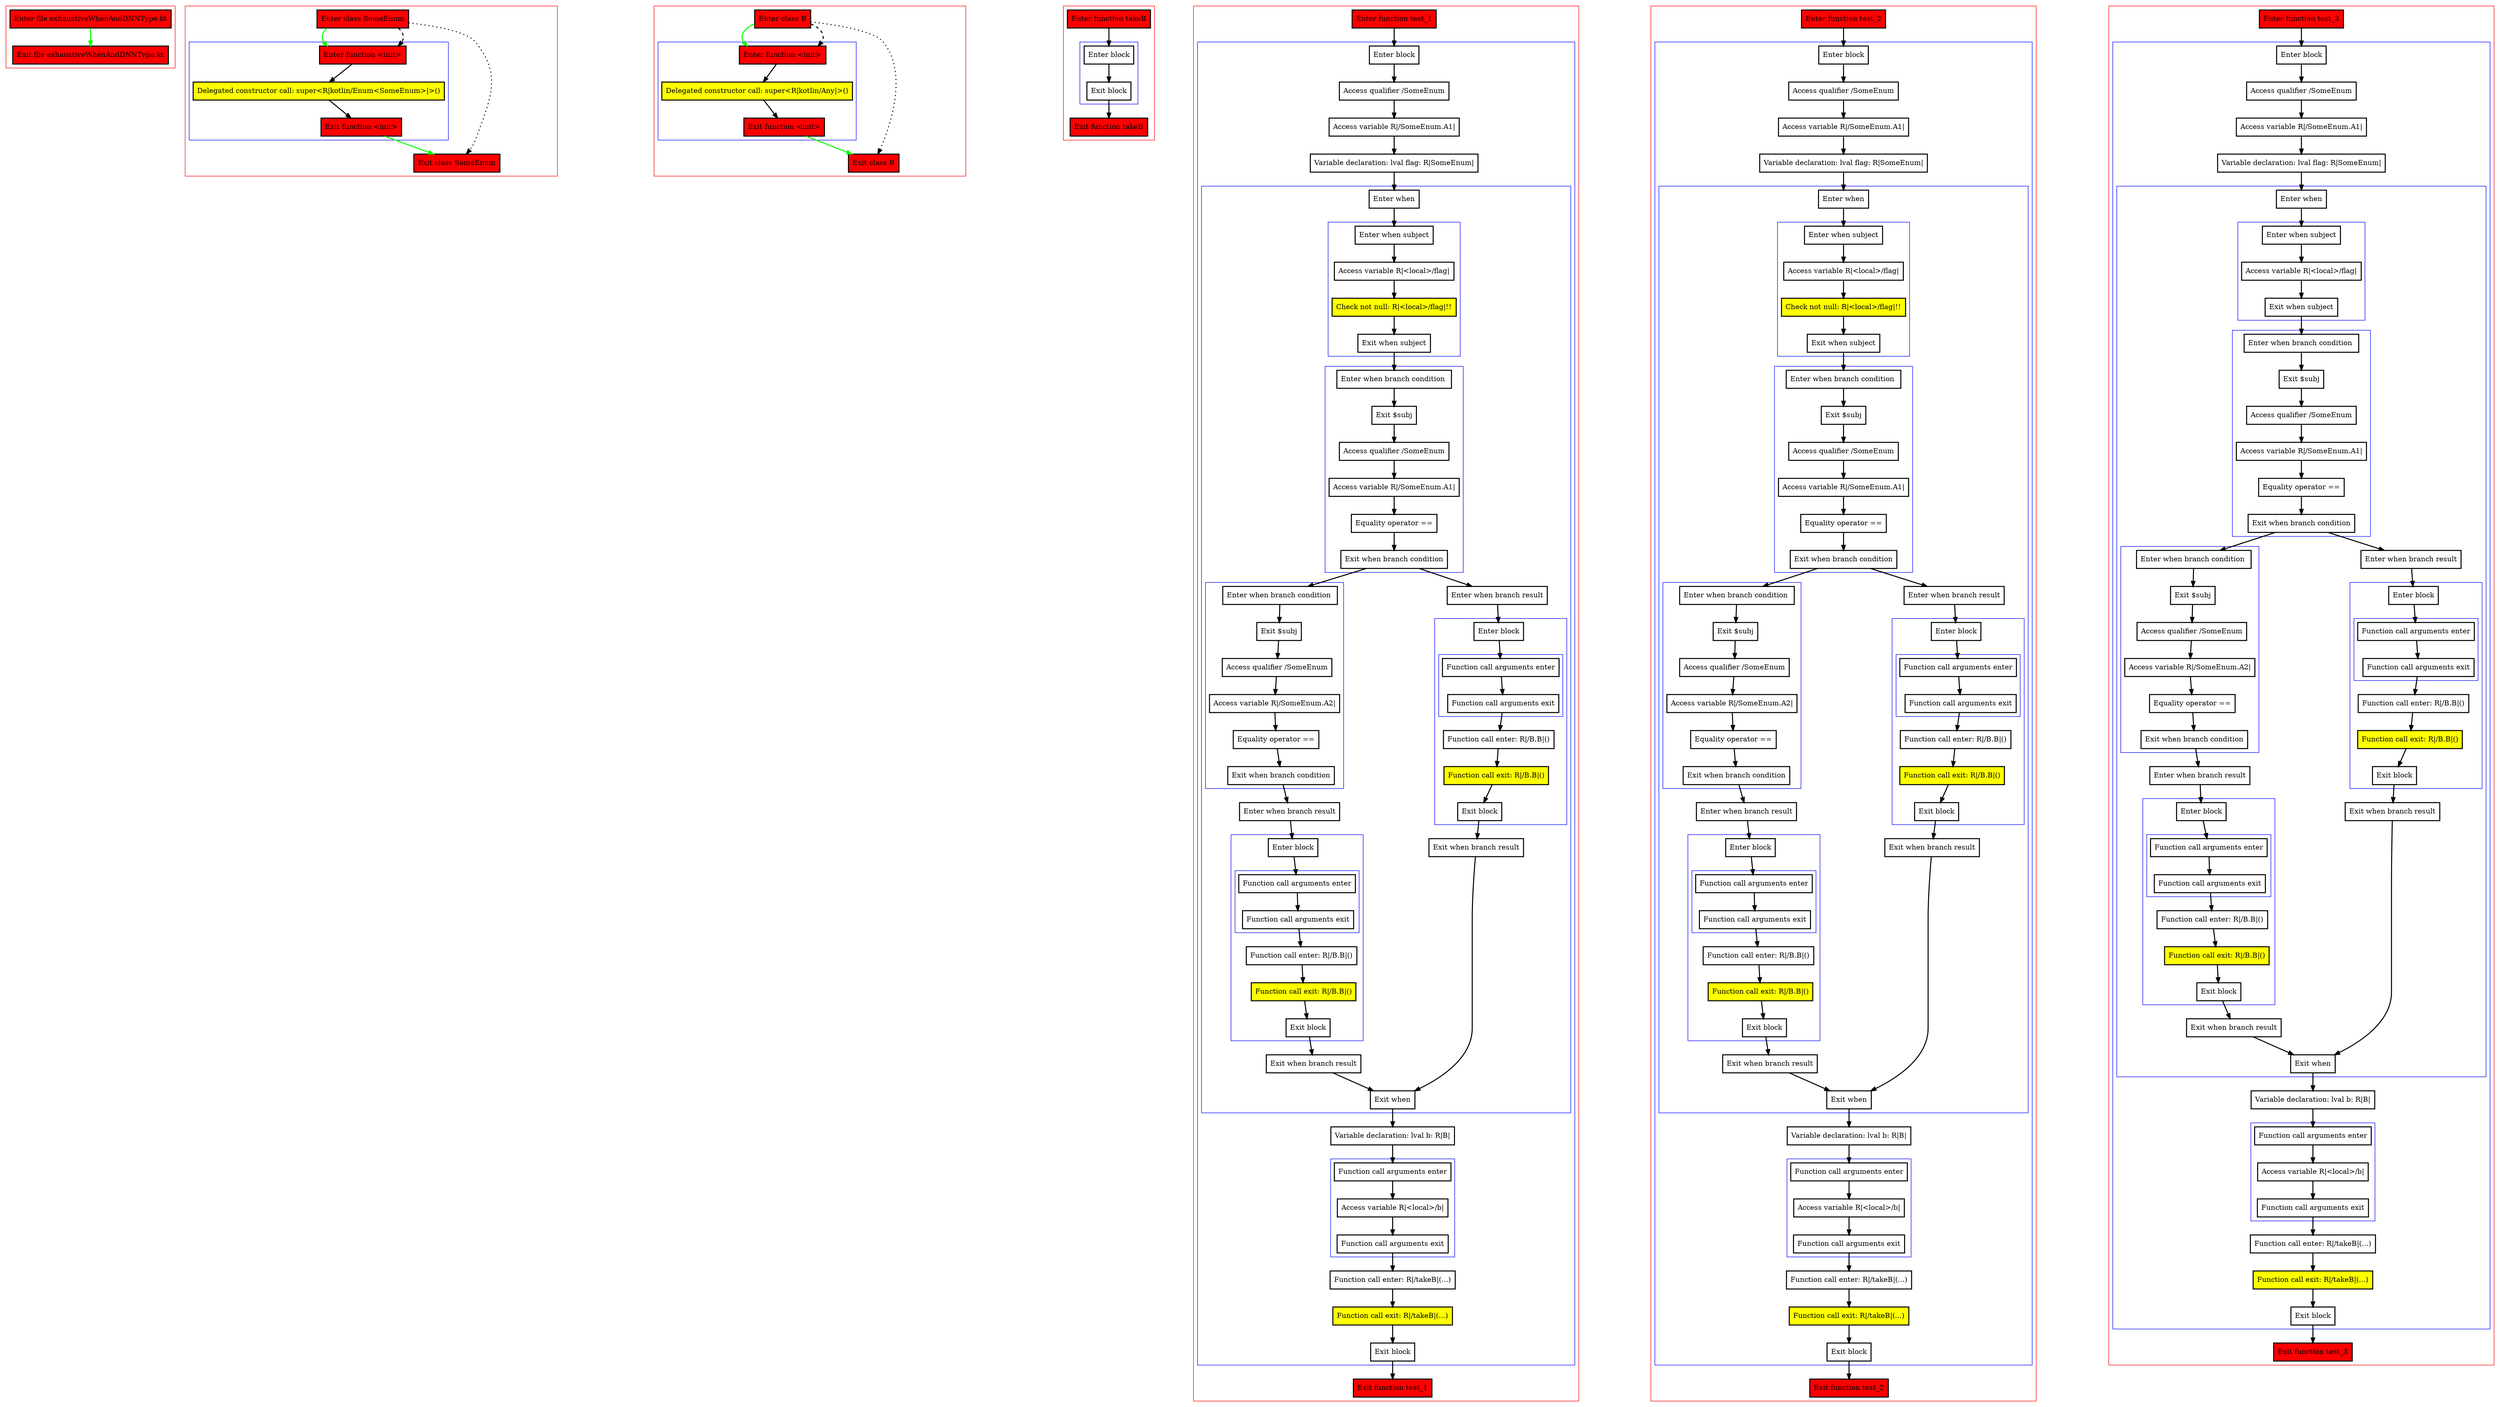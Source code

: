 digraph exhaustiveWhenAndDNNType_kt {
    graph [nodesep=3]
    node [shape=box penwidth=2]
    edge [penwidth=2]

    subgraph cluster_0 {
        color=red
        0 [label="Enter file exhaustiveWhenAndDNNType.kt" style="filled" fillcolor=red];
        1 [label="Exit file exhaustiveWhenAndDNNType.kt" style="filled" fillcolor=red];
    }
    0 -> {1} [color=green];

    subgraph cluster_1 {
        color=red
        2 [label="Enter class SomeEnum" style="filled" fillcolor=red];
        subgraph cluster_2 {
            color=blue
            3 [label="Enter function <init>" style="filled" fillcolor=red];
            4 [label="Delegated constructor call: super<R|kotlin/Enum<SomeEnum>|>()" style="filled" fillcolor=yellow];
            5 [label="Exit function <init>" style="filled" fillcolor=red];
        }
        6 [label="Exit class SomeEnum" style="filled" fillcolor=red];
    }
    2 -> {3} [color=green];
    2 -> {6} [style=dotted];
    2 -> {3} [style=dashed];
    3 -> {4};
    4 -> {5};
    5 -> {6} [color=green];

    subgraph cluster_3 {
        color=red
        7 [label="Enter class B" style="filled" fillcolor=red];
        subgraph cluster_4 {
            color=blue
            8 [label="Enter function <init>" style="filled" fillcolor=red];
            9 [label="Delegated constructor call: super<R|kotlin/Any|>()" style="filled" fillcolor=yellow];
            10 [label="Exit function <init>" style="filled" fillcolor=red];
        }
        11 [label="Exit class B" style="filled" fillcolor=red];
    }
    7 -> {8} [color=green];
    7 -> {11} [style=dotted];
    7 -> {8} [style=dashed];
    8 -> {9};
    9 -> {10};
    10 -> {11} [color=green];

    subgraph cluster_5 {
        color=red
        12 [label="Enter function takeB" style="filled" fillcolor=red];
        subgraph cluster_6 {
            color=blue
            13 [label="Enter block"];
            14 [label="Exit block"];
        }
        15 [label="Exit function takeB" style="filled" fillcolor=red];
    }
    12 -> {13};
    13 -> {14};
    14 -> {15};

    subgraph cluster_7 {
        color=red
        16 [label="Enter function test_1" style="filled" fillcolor=red];
        subgraph cluster_8 {
            color=blue
            17 [label="Enter block"];
            18 [label="Access qualifier /SomeEnum"];
            19 [label="Access variable R|/SomeEnum.A1|"];
            20 [label="Variable declaration: lval flag: R|SomeEnum|"];
            subgraph cluster_9 {
                color=blue
                21 [label="Enter when"];
                subgraph cluster_10 {
                    color=blue
                    22 [label="Enter when subject"];
                    23 [label="Access variable R|<local>/flag|"];
                    24 [label="Check not null: R|<local>/flag|!!" style="filled" fillcolor=yellow];
                    25 [label="Exit when subject"];
                }
                subgraph cluster_11 {
                    color=blue
                    26 [label="Enter when branch condition "];
                    27 [label="Exit $subj"];
                    28 [label="Access qualifier /SomeEnum"];
                    29 [label="Access variable R|/SomeEnum.A1|"];
                    30 [label="Equality operator =="];
                    31 [label="Exit when branch condition"];
                }
                subgraph cluster_12 {
                    color=blue
                    32 [label="Enter when branch condition "];
                    33 [label="Exit $subj"];
                    34 [label="Access qualifier /SomeEnum"];
                    35 [label="Access variable R|/SomeEnum.A2|"];
                    36 [label="Equality operator =="];
                    37 [label="Exit when branch condition"];
                }
                38 [label="Enter when branch result"];
                subgraph cluster_13 {
                    color=blue
                    39 [label="Enter block"];
                    subgraph cluster_14 {
                        color=blue
                        40 [label="Function call arguments enter"];
                        41 [label="Function call arguments exit"];
                    }
                    42 [label="Function call enter: R|/B.B|()"];
                    43 [label="Function call exit: R|/B.B|()" style="filled" fillcolor=yellow];
                    44 [label="Exit block"];
                }
                45 [label="Exit when branch result"];
                46 [label="Enter when branch result"];
                subgraph cluster_15 {
                    color=blue
                    47 [label="Enter block"];
                    subgraph cluster_16 {
                        color=blue
                        48 [label="Function call arguments enter"];
                        49 [label="Function call arguments exit"];
                    }
                    50 [label="Function call enter: R|/B.B|()"];
                    51 [label="Function call exit: R|/B.B|()" style="filled" fillcolor=yellow];
                    52 [label="Exit block"];
                }
                53 [label="Exit when branch result"];
                54 [label="Exit when"];
            }
            55 [label="Variable declaration: lval b: R|B|"];
            subgraph cluster_17 {
                color=blue
                56 [label="Function call arguments enter"];
                57 [label="Access variable R|<local>/b|"];
                58 [label="Function call arguments exit"];
            }
            59 [label="Function call enter: R|/takeB|(...)"];
            60 [label="Function call exit: R|/takeB|(...)" style="filled" fillcolor=yellow];
            61 [label="Exit block"];
        }
        62 [label="Exit function test_1" style="filled" fillcolor=red];
    }
    16 -> {17};
    17 -> {18};
    18 -> {19};
    19 -> {20};
    20 -> {21};
    21 -> {22};
    22 -> {23};
    23 -> {24};
    24 -> {25};
    25 -> {26};
    26 -> {27};
    27 -> {28};
    28 -> {29};
    29 -> {30};
    30 -> {31};
    31 -> {32 46};
    32 -> {33};
    33 -> {34};
    34 -> {35};
    35 -> {36};
    36 -> {37};
    37 -> {38};
    38 -> {39};
    39 -> {40};
    40 -> {41};
    41 -> {42};
    42 -> {43};
    43 -> {44};
    44 -> {45};
    45 -> {54};
    46 -> {47};
    47 -> {48};
    48 -> {49};
    49 -> {50};
    50 -> {51};
    51 -> {52};
    52 -> {53};
    53 -> {54};
    54 -> {55};
    55 -> {56};
    56 -> {57};
    57 -> {58};
    58 -> {59};
    59 -> {60};
    60 -> {61};
    61 -> {62};

    subgraph cluster_18 {
        color=red
        63 [label="Enter function test_2" style="filled" fillcolor=red];
        subgraph cluster_19 {
            color=blue
            64 [label="Enter block"];
            65 [label="Access qualifier /SomeEnum"];
            66 [label="Access variable R|/SomeEnum.A1|"];
            67 [label="Variable declaration: lval flag: R|SomeEnum|"];
            subgraph cluster_20 {
                color=blue
                68 [label="Enter when"];
                subgraph cluster_21 {
                    color=blue
                    69 [label="Enter when subject"];
                    70 [label="Access variable R|<local>/flag|"];
                    71 [label="Check not null: R|<local>/flag|!!" style="filled" fillcolor=yellow];
                    72 [label="Exit when subject"];
                }
                subgraph cluster_22 {
                    color=blue
                    73 [label="Enter when branch condition "];
                    74 [label="Exit $subj"];
                    75 [label="Access qualifier /SomeEnum"];
                    76 [label="Access variable R|/SomeEnum.A1|"];
                    77 [label="Equality operator =="];
                    78 [label="Exit when branch condition"];
                }
                subgraph cluster_23 {
                    color=blue
                    79 [label="Enter when branch condition "];
                    80 [label="Exit $subj"];
                    81 [label="Access qualifier /SomeEnum"];
                    82 [label="Access variable R|/SomeEnum.A2|"];
                    83 [label="Equality operator =="];
                    84 [label="Exit when branch condition"];
                }
                85 [label="Enter when branch result"];
                subgraph cluster_24 {
                    color=blue
                    86 [label="Enter block"];
                    subgraph cluster_25 {
                        color=blue
                        87 [label="Function call arguments enter"];
                        88 [label="Function call arguments exit"];
                    }
                    89 [label="Function call enter: R|/B.B|()"];
                    90 [label="Function call exit: R|/B.B|()" style="filled" fillcolor=yellow];
                    91 [label="Exit block"];
                }
                92 [label="Exit when branch result"];
                93 [label="Enter when branch result"];
                subgraph cluster_26 {
                    color=blue
                    94 [label="Enter block"];
                    subgraph cluster_27 {
                        color=blue
                        95 [label="Function call arguments enter"];
                        96 [label="Function call arguments exit"];
                    }
                    97 [label="Function call enter: R|/B.B|()"];
                    98 [label="Function call exit: R|/B.B|()" style="filled" fillcolor=yellow];
                    99 [label="Exit block"];
                }
                100 [label="Exit when branch result"];
                101 [label="Exit when"];
            }
            102 [label="Variable declaration: lval b: R|B|"];
            subgraph cluster_28 {
                color=blue
                103 [label="Function call arguments enter"];
                104 [label="Access variable R|<local>/b|"];
                105 [label="Function call arguments exit"];
            }
            106 [label="Function call enter: R|/takeB|(...)"];
            107 [label="Function call exit: R|/takeB|(...)" style="filled" fillcolor=yellow];
            108 [label="Exit block"];
        }
        109 [label="Exit function test_2" style="filled" fillcolor=red];
    }
    63 -> {64};
    64 -> {65};
    65 -> {66};
    66 -> {67};
    67 -> {68};
    68 -> {69};
    69 -> {70};
    70 -> {71};
    71 -> {72};
    72 -> {73};
    73 -> {74};
    74 -> {75};
    75 -> {76};
    76 -> {77};
    77 -> {78};
    78 -> {79 93};
    79 -> {80};
    80 -> {81};
    81 -> {82};
    82 -> {83};
    83 -> {84};
    84 -> {85};
    85 -> {86};
    86 -> {87};
    87 -> {88};
    88 -> {89};
    89 -> {90};
    90 -> {91};
    91 -> {92};
    92 -> {101};
    93 -> {94};
    94 -> {95};
    95 -> {96};
    96 -> {97};
    97 -> {98};
    98 -> {99};
    99 -> {100};
    100 -> {101};
    101 -> {102};
    102 -> {103};
    103 -> {104};
    104 -> {105};
    105 -> {106};
    106 -> {107};
    107 -> {108};
    108 -> {109};

    subgraph cluster_29 {
        color=red
        110 [label="Enter function test_3" style="filled" fillcolor=red];
        subgraph cluster_30 {
            color=blue
            111 [label="Enter block"];
            112 [label="Access qualifier /SomeEnum"];
            113 [label="Access variable R|/SomeEnum.A1|"];
            114 [label="Variable declaration: lval flag: R|SomeEnum|"];
            subgraph cluster_31 {
                color=blue
                115 [label="Enter when"];
                subgraph cluster_32 {
                    color=blue
                    116 [label="Enter when subject"];
                    117 [label="Access variable R|<local>/flag|"];
                    118 [label="Exit when subject"];
                }
                subgraph cluster_33 {
                    color=blue
                    119 [label="Enter when branch condition "];
                    120 [label="Exit $subj"];
                    121 [label="Access qualifier /SomeEnum"];
                    122 [label="Access variable R|/SomeEnum.A1|"];
                    123 [label="Equality operator =="];
                    124 [label="Exit when branch condition"];
                }
                subgraph cluster_34 {
                    color=blue
                    125 [label="Enter when branch condition "];
                    126 [label="Exit $subj"];
                    127 [label="Access qualifier /SomeEnum"];
                    128 [label="Access variable R|/SomeEnum.A2|"];
                    129 [label="Equality operator =="];
                    130 [label="Exit when branch condition"];
                }
                131 [label="Enter when branch result"];
                subgraph cluster_35 {
                    color=blue
                    132 [label="Enter block"];
                    subgraph cluster_36 {
                        color=blue
                        133 [label="Function call arguments enter"];
                        134 [label="Function call arguments exit"];
                    }
                    135 [label="Function call enter: R|/B.B|()"];
                    136 [label="Function call exit: R|/B.B|()" style="filled" fillcolor=yellow];
                    137 [label="Exit block"];
                }
                138 [label="Exit when branch result"];
                139 [label="Enter when branch result"];
                subgraph cluster_37 {
                    color=blue
                    140 [label="Enter block"];
                    subgraph cluster_38 {
                        color=blue
                        141 [label="Function call arguments enter"];
                        142 [label="Function call arguments exit"];
                    }
                    143 [label="Function call enter: R|/B.B|()"];
                    144 [label="Function call exit: R|/B.B|()" style="filled" fillcolor=yellow];
                    145 [label="Exit block"];
                }
                146 [label="Exit when branch result"];
                147 [label="Exit when"];
            }
            148 [label="Variable declaration: lval b: R|B|"];
            subgraph cluster_39 {
                color=blue
                149 [label="Function call arguments enter"];
                150 [label="Access variable R|<local>/b|"];
                151 [label="Function call arguments exit"];
            }
            152 [label="Function call enter: R|/takeB|(...)"];
            153 [label="Function call exit: R|/takeB|(...)" style="filled" fillcolor=yellow];
            154 [label="Exit block"];
        }
        155 [label="Exit function test_3" style="filled" fillcolor=red];
    }
    110 -> {111};
    111 -> {112};
    112 -> {113};
    113 -> {114};
    114 -> {115};
    115 -> {116};
    116 -> {117};
    117 -> {118};
    118 -> {119};
    119 -> {120};
    120 -> {121};
    121 -> {122};
    122 -> {123};
    123 -> {124};
    124 -> {125 139};
    125 -> {126};
    126 -> {127};
    127 -> {128};
    128 -> {129};
    129 -> {130};
    130 -> {131};
    131 -> {132};
    132 -> {133};
    133 -> {134};
    134 -> {135};
    135 -> {136};
    136 -> {137};
    137 -> {138};
    138 -> {147};
    139 -> {140};
    140 -> {141};
    141 -> {142};
    142 -> {143};
    143 -> {144};
    144 -> {145};
    145 -> {146};
    146 -> {147};
    147 -> {148};
    148 -> {149};
    149 -> {150};
    150 -> {151};
    151 -> {152};
    152 -> {153};
    153 -> {154};
    154 -> {155};

}
